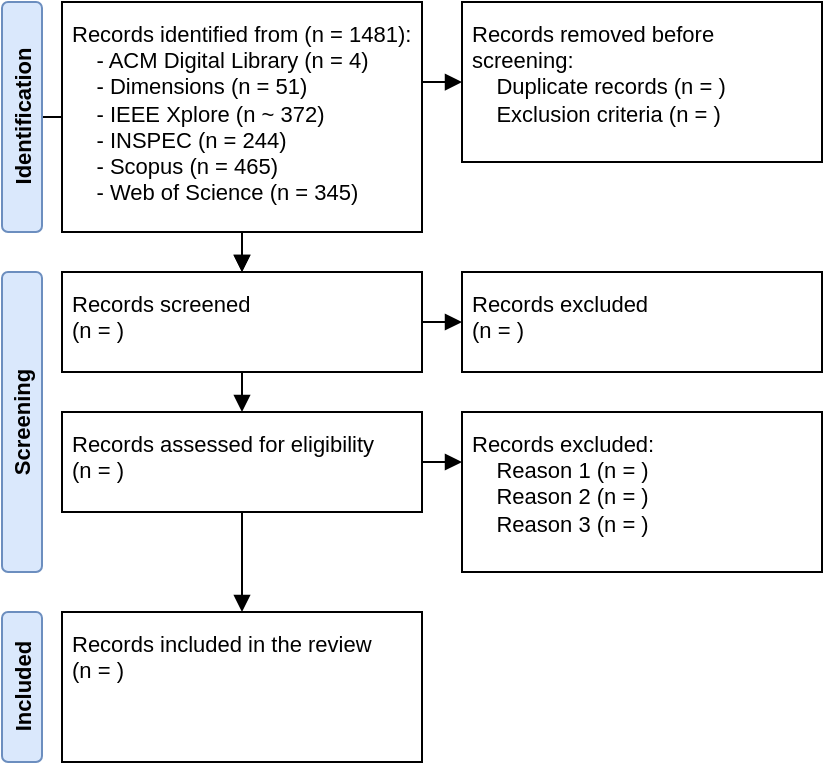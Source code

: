 <mxfile version="18.0.3" type="google"><diagram id="-SvZJyCZ2oTWPze2D8M6" name="selection"><mxGraphModel dx="463" dy="519" grid="1" gridSize="5" guides="1" tooltips="1" connect="1" arrows="1" fold="1" page="1" pageScale="1" pageWidth="827" pageHeight="1169" math="0" shadow="0"><root><mxCell id="0"/><mxCell id="1" parent="0"/><mxCell id="rofuksAHTLjdw5w64DGp-14" value="" style="edgeStyle=orthogonalEdgeStyle;rounded=0;orthogonalLoop=1;jettySize=auto;html=1;fontSize=11;endArrow=block;endFill=1;" edge="1" parent="1" source="rofuksAHTLjdw5w64DGp-1" target="rofuksAHTLjdw5w64DGp-5"><mxGeometry relative="1" as="geometry"/></mxCell><mxCell id="rofuksAHTLjdw5w64DGp-1" value="&lt;b style=&quot;font-size: 11px;&quot;&gt;Identification&lt;/b&gt;" style="rounded=1;whiteSpace=wrap;html=1;rotation=-90;fontSize=11;fillColor=#dae8fc;strokeColor=#6c8ebf;" vertex="1" parent="1"><mxGeometry x="-27.5" y="67.5" width="115" height="20" as="geometry"/></mxCell><mxCell id="rofuksAHTLjdw5w64DGp-8" style="edgeStyle=orthogonalEdgeStyle;rounded=0;orthogonalLoop=1;jettySize=auto;html=1;exitX=0.5;exitY=1;exitDx=0;exitDy=0;entryX=0.5;entryY=0;entryDx=0;entryDy=0;fontSize=11;endArrow=block;endFill=1;" edge="1" parent="1" source="rofuksAHTLjdw5w64DGp-2" target="rofuksAHTLjdw5w64DGp-5"><mxGeometry relative="1" as="geometry"/></mxCell><mxCell id="rofuksAHTLjdw5w64DGp-13" style="edgeStyle=orthogonalEdgeStyle;rounded=0;orthogonalLoop=1;jettySize=auto;html=1;entryX=0;entryY=0.5;entryDx=0;entryDy=0;fontSize=11;endArrow=block;endFill=1;exitX=1;exitY=0.348;exitDx=0;exitDy=0;exitPerimeter=0;" edge="1" parent="1" source="rofuksAHTLjdw5w64DGp-2" target="rofuksAHTLjdw5w64DGp-3"><mxGeometry relative="1" as="geometry"><mxPoint x="235" y="60" as="sourcePoint"/></mxGeometry></mxCell><mxCell id="rofuksAHTLjdw5w64DGp-2" value="Records identified from (n = 1481):&lt;br style=&quot;font-size: 11px;&quot;&gt;&amp;nbsp; &amp;nbsp; - ACM Digital Library (n = 4)&lt;br style=&quot;font-size: 11px;&quot;&gt;&amp;nbsp; &amp;nbsp; - Dimensions (n = 51)&lt;br style=&quot;font-size: 11px;&quot;&gt;&amp;nbsp; &amp;nbsp; - IEEE Xplore (n ~ 372)&lt;br style=&quot;font-size: 11px;&quot;&gt;&amp;nbsp; &amp;nbsp; - INSPEC (n = 244)&lt;br style=&quot;font-size: 11px;&quot;&gt;&amp;nbsp; &amp;nbsp; - Scopus (n = 465)&lt;br style=&quot;font-size: 11px;&quot;&gt;&amp;nbsp; &amp;nbsp; - Web of Science (n = 345)" style="rounded=0;whiteSpace=wrap;html=1;align=left;spacing=5;fontSize=11;verticalAlign=top;" vertex="1" parent="1"><mxGeometry x="50" y="20" width="180" height="115" as="geometry"/></mxCell><mxCell id="rofuksAHTLjdw5w64DGp-3" value="Records removed before screening:&lt;br style=&quot;font-size: 11px;&quot;&gt;&amp;nbsp; &amp;nbsp; Duplicate records (n = )&lt;br style=&quot;font-size: 11px;&quot;&gt;&amp;nbsp; &amp;nbsp; Exclusion criteria (n = )" style="rounded=0;whiteSpace=wrap;html=1;align=left;spacing=5;fontSize=11;verticalAlign=top;" vertex="1" parent="1"><mxGeometry x="250" y="20" width="180" height="80" as="geometry"/></mxCell><mxCell id="rofuksAHTLjdw5w64DGp-7" style="edgeStyle=orthogonalEdgeStyle;rounded=0;orthogonalLoop=1;jettySize=auto;html=1;exitX=1;exitY=0.5;exitDx=0;exitDy=0;entryX=0;entryY=0.5;entryDx=0;entryDy=0;fontSize=11;endArrow=block;endFill=1;" edge="1" parent="1" source="rofuksAHTLjdw5w64DGp-5" target="rofuksAHTLjdw5w64DGp-6"><mxGeometry relative="1" as="geometry"/></mxCell><mxCell id="rofuksAHTLjdw5w64DGp-12" style="edgeStyle=orthogonalEdgeStyle;rounded=0;orthogonalLoop=1;jettySize=auto;html=1;exitX=0.5;exitY=1;exitDx=0;exitDy=0;entryX=0.5;entryY=0;entryDx=0;entryDy=0;fontSize=11;endArrow=block;endFill=1;" edge="1" parent="1" source="rofuksAHTLjdw5w64DGp-5" target="rofuksAHTLjdw5w64DGp-9"><mxGeometry relative="1" as="geometry"/></mxCell><mxCell id="rofuksAHTLjdw5w64DGp-5" value="Records screened&lt;br&gt;(n = )" style="rounded=0;whiteSpace=wrap;html=1;align=left;spacing=5;fontSize=11;verticalAlign=top;" vertex="1" parent="1"><mxGeometry x="50" y="155" width="180" height="50" as="geometry"/></mxCell><mxCell id="rofuksAHTLjdw5w64DGp-6" value="Records excluded&lt;br&gt;(n = )" style="rounded=0;whiteSpace=wrap;html=1;align=left;spacing=5;fontSize=11;verticalAlign=top;" vertex="1" parent="1"><mxGeometry x="250" y="155" width="180" height="50" as="geometry"/></mxCell><mxCell id="rofuksAHTLjdw5w64DGp-11" style="edgeStyle=orthogonalEdgeStyle;rounded=0;orthogonalLoop=1;jettySize=auto;html=1;exitX=1;exitY=0.5;exitDx=0;exitDy=0;fontSize=11;endArrow=block;endFill=1;entryX=0;entryY=0.311;entryDx=0;entryDy=0;entryPerimeter=0;" edge="1" parent="1" source="rofuksAHTLjdw5w64DGp-9" target="rofuksAHTLjdw5w64DGp-10"><mxGeometry relative="1" as="geometry"><mxPoint x="245" y="250" as="targetPoint"/></mxGeometry></mxCell><mxCell id="rofuksAHTLjdw5w64DGp-17" style="edgeStyle=orthogonalEdgeStyle;rounded=0;orthogonalLoop=1;jettySize=auto;html=1;exitX=0.5;exitY=1;exitDx=0;exitDy=0;entryX=0.5;entryY=0;entryDx=0;entryDy=0;fontSize=11;endArrow=block;endFill=1;" edge="1" parent="1" source="rofuksAHTLjdw5w64DGp-9" target="rofuksAHTLjdw5w64DGp-16"><mxGeometry relative="1" as="geometry"/></mxCell><mxCell id="rofuksAHTLjdw5w64DGp-9" value="Records assessed for eligibility&lt;br&gt;(n = )" style="rounded=0;whiteSpace=wrap;html=1;align=left;spacing=5;fontSize=11;verticalAlign=top;" vertex="1" parent="1"><mxGeometry x="50" y="225" width="180" height="50" as="geometry"/></mxCell><mxCell id="rofuksAHTLjdw5w64DGp-10" value="Records excluded:&lt;br&gt;&amp;nbsp; &amp;nbsp; Reason 1 (n = )&lt;br&gt;&amp;nbsp; &amp;nbsp; Reason 2 (n = )&lt;br&gt;&amp;nbsp; &amp;nbsp; Reason 3 (n = )" style="rounded=0;whiteSpace=wrap;html=1;align=left;spacing=5;fontSize=11;verticalAlign=top;" vertex="1" parent="1"><mxGeometry x="250" y="225" width="180" height="80" as="geometry"/></mxCell><mxCell id="rofuksAHTLjdw5w64DGp-15" value="&lt;b style=&quot;font-size: 11px;&quot;&gt;Screening&lt;/b&gt;" style="rounded=1;whiteSpace=wrap;html=1;rotation=-90;fontSize=11;fillColor=#dae8fc;strokeColor=#6c8ebf;" vertex="1" parent="1"><mxGeometry x="-45" y="220" width="150" height="20" as="geometry"/></mxCell><mxCell id="rofuksAHTLjdw5w64DGp-16" value="Records included in the review&lt;br&gt;(n = )" style="rounded=0;whiteSpace=wrap;html=1;align=left;spacing=5;fontSize=11;verticalAlign=top;" vertex="1" parent="1"><mxGeometry x="50" y="325" width="180" height="75" as="geometry"/></mxCell><mxCell id="rofuksAHTLjdw5w64DGp-18" value="&lt;b style=&quot;font-size: 11px;&quot;&gt;Included&lt;/b&gt;" style="rounded=1;whiteSpace=wrap;html=1;rotation=-90;fontSize=11;fillColor=#dae8fc;strokeColor=#6c8ebf;" vertex="1" parent="1"><mxGeometry x="-7.5" y="352.5" width="75" height="20" as="geometry"/></mxCell></root></mxGraphModel></diagram></mxfile>